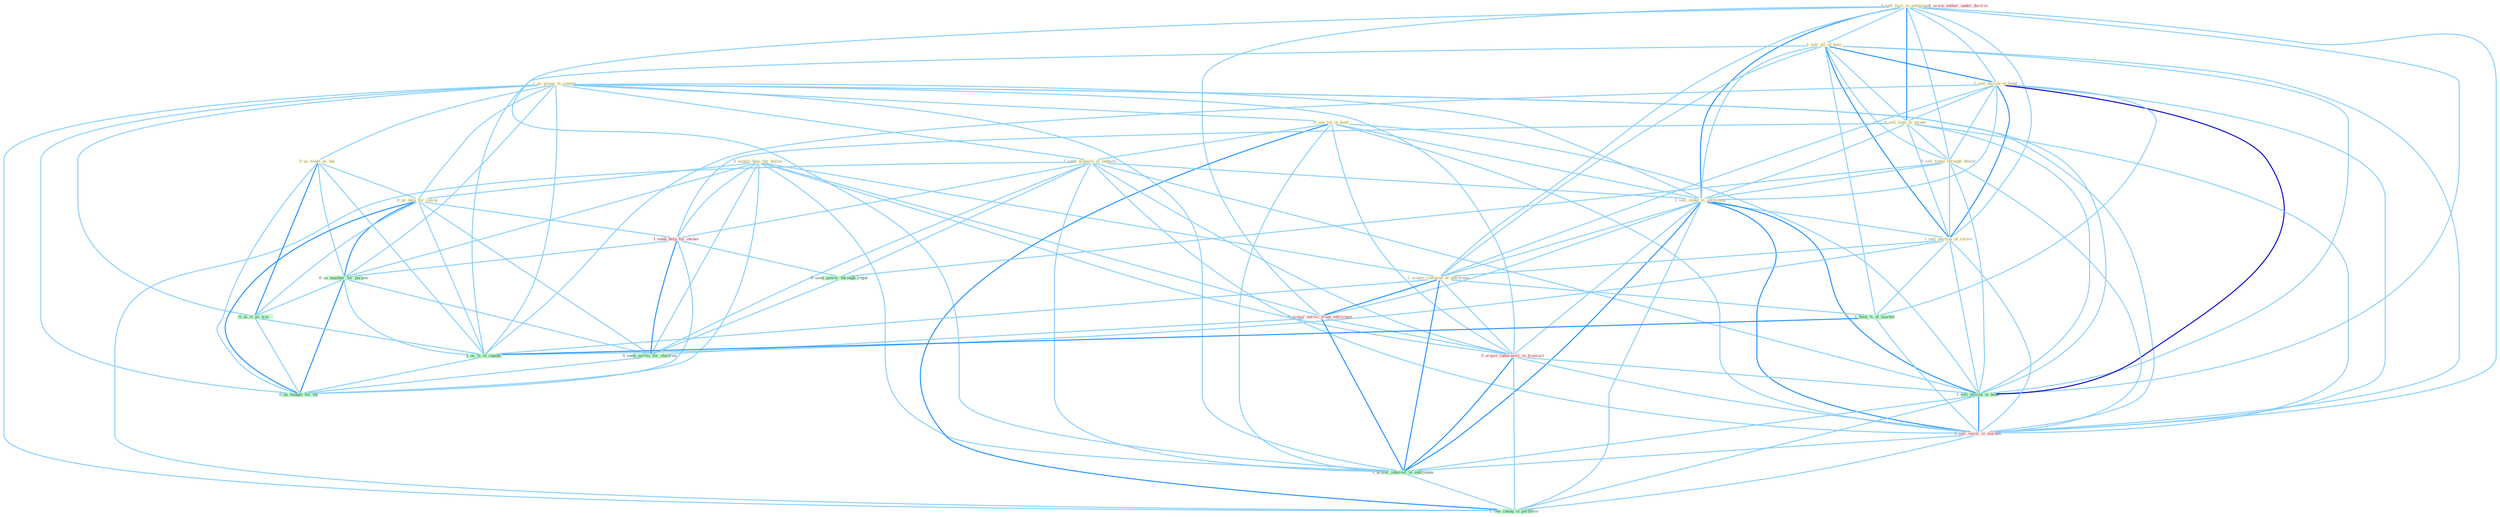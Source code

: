 Graph G{ 
    node
    [shape=polygon,style=filled,width=.5,height=.06,color="#BDFCC9",fixedsize=true,fontsize=4,
    fontcolor="#2f4f4f"];
    {node
    [color="#ffffe0", fontcolor="#8b7d6b"] "1_us_group_in_countri " "0_sell_facil_to_entitynam " "1_sell_all_of_busi " "1_sell_billion_of_bond " "0_acquir_busi_for_dollar " "0_see_lot_in_kind " "0_sell_loan_to_owner " "1_seek_acquisit_in_industri " "0_sell_some_through_dealer " "1_sell_stake_in_entitynam " "1_sell_portion_of_receiv " "1_acquir_remaind_of_entitynam " "0_us_trade_as_boi " "0_us_data_for_calcul "}
{node [color="#fff0f5", fontcolor="#b22222"] "1_seek_help_for_owner " "0_acquir_servic_from_entitynam " "0_acquir_laboratori_in_transact " "1_usurp_author_under_doctrin " "0_sell_secur_in_market "}
edge [color="#B0E2FF"];

	"1_us_group_in_countri " -- "0_see_lot_in_kind " [w="1", color="#87cefa" ];
	"1_us_group_in_countri " -- "1_seek_acquisit_in_industri " [w="1", color="#87cefa" ];
	"1_us_group_in_countri " -- "1_sell_stake_in_entitynam " [w="1", color="#87cefa" ];
	"1_us_group_in_countri " -- "0_us_trade_as_boi " [w="1", color="#87cefa" ];
	"1_us_group_in_countri " -- "0_us_data_for_calcul " [w="1", color="#87cefa" ];
	"1_us_group_in_countri " -- "0_us_number_for_purpos " [w="1", color="#87cefa" ];
	"1_us_group_in_countri " -- "0_acquir_laboratori_in_transact " [w="1", color="#87cefa" ];
	"1_us_group_in_countri " -- "1_sell_billion_in_bond " [w="1", color="#87cefa" ];
	"1_us_group_in_countri " -- "0_us_it_as_wai " [w="1", color="#87cefa" ];
	"1_us_group_in_countri " -- "1_us_%_of_capabl " [w="1", color="#87cefa" ];
	"1_us_group_in_countri " -- "0_sell_secur_in_market " [w="1", color="#87cefa" ];
	"1_us_group_in_countri " -- "1_acquir_interest_in_entitynam " [w="1", color="#87cefa" ];
	"1_us_group_in_countri " -- "1_see_chang_in_portfolio " [w="1", color="#87cefa" ];
	"1_us_group_in_countri " -- "0_us_budget_for_thi " [w="1", color="#87cefa" ];
	"0_sell_facil_to_entitynam " -- "1_sell_all_of_busi " [w="1", color="#87cefa" ];
	"0_sell_facil_to_entitynam " -- "1_sell_billion_of_bond " [w="1", color="#87cefa" ];
	"0_sell_facil_to_entitynam " -- "0_sell_loan_to_owner " [w="2", color="#1e90ff" , len=0.8];
	"0_sell_facil_to_entitynam " -- "0_sell_some_through_dealer " [w="1", color="#87cefa" ];
	"0_sell_facil_to_entitynam " -- "1_sell_stake_in_entitynam " [w="2", color="#1e90ff" , len=0.8];
	"0_sell_facil_to_entitynam " -- "1_sell_portion_of_receiv " [w="1", color="#87cefa" ];
	"0_sell_facil_to_entitynam " -- "1_acquir_remaind_of_entitynam " [w="1", color="#87cefa" ];
	"0_sell_facil_to_entitynam " -- "0_acquir_servic_from_entitynam " [w="1", color="#87cefa" ];
	"0_sell_facil_to_entitynam " -- "1_sell_billion_in_bond " [w="1", color="#87cefa" ];
	"0_sell_facil_to_entitynam " -- "0_sell_secur_in_market " [w="1", color="#87cefa" ];
	"0_sell_facil_to_entitynam " -- "1_acquir_interest_in_entitynam " [w="1", color="#87cefa" ];
	"1_sell_all_of_busi " -- "1_sell_billion_of_bond " [w="2", color="#1e90ff" , len=0.8];
	"1_sell_all_of_busi " -- "0_sell_loan_to_owner " [w="1", color="#87cefa" ];
	"1_sell_all_of_busi " -- "0_sell_some_through_dealer " [w="1", color="#87cefa" ];
	"1_sell_all_of_busi " -- "1_sell_stake_in_entitynam " [w="1", color="#87cefa" ];
	"1_sell_all_of_busi " -- "1_sell_portion_of_receiv " [w="2", color="#1e90ff" , len=0.8];
	"1_sell_all_of_busi " -- "1_acquir_remaind_of_entitynam " [w="1", color="#87cefa" ];
	"1_sell_all_of_busi " -- "1_hold_%_of_market " [w="1", color="#87cefa" ];
	"1_sell_all_of_busi " -- "1_sell_billion_in_bond " [w="1", color="#87cefa" ];
	"1_sell_all_of_busi " -- "1_us_%_of_capabl " [w="1", color="#87cefa" ];
	"1_sell_all_of_busi " -- "0_sell_secur_in_market " [w="1", color="#87cefa" ];
	"1_sell_billion_of_bond " -- "0_sell_loan_to_owner " [w="1", color="#87cefa" ];
	"1_sell_billion_of_bond " -- "0_sell_some_through_dealer " [w="1", color="#87cefa" ];
	"1_sell_billion_of_bond " -- "1_sell_stake_in_entitynam " [w="1", color="#87cefa" ];
	"1_sell_billion_of_bond " -- "1_sell_portion_of_receiv " [w="2", color="#1e90ff" , len=0.8];
	"1_sell_billion_of_bond " -- "1_acquir_remaind_of_entitynam " [w="1", color="#87cefa" ];
	"1_sell_billion_of_bond " -- "1_hold_%_of_market " [w="1", color="#87cefa" ];
	"1_sell_billion_of_bond " -- "1_sell_billion_in_bond " [w="3", color="#0000cd" , len=0.6];
	"1_sell_billion_of_bond " -- "1_us_%_of_capabl " [w="1", color="#87cefa" ];
	"1_sell_billion_of_bond " -- "0_sell_secur_in_market " [w="1", color="#87cefa" ];
	"0_acquir_busi_for_dollar " -- "1_acquir_remaind_of_entitynam " [w="1", color="#87cefa" ];
	"0_acquir_busi_for_dollar " -- "0_us_data_for_calcul " [w="1", color="#87cefa" ];
	"0_acquir_busi_for_dollar " -- "1_seek_help_for_owner " [w="1", color="#87cefa" ];
	"0_acquir_busi_for_dollar " -- "0_acquir_servic_from_entitynam " [w="1", color="#87cefa" ];
	"0_acquir_busi_for_dollar " -- "0_us_number_for_purpos " [w="1", color="#87cefa" ];
	"0_acquir_busi_for_dollar " -- "0_acquir_laboratori_in_transact " [w="1", color="#87cefa" ];
	"0_acquir_busi_for_dollar " -- "1_acquir_interest_in_entitynam " [w="1", color="#87cefa" ];
	"0_acquir_busi_for_dollar " -- "0_seek_servic_for_children " [w="1", color="#87cefa" ];
	"0_acquir_busi_for_dollar " -- "0_us_budget_for_thi " [w="1", color="#87cefa" ];
	"0_see_lot_in_kind " -- "1_seek_acquisit_in_industri " [w="1", color="#87cefa" ];
	"0_see_lot_in_kind " -- "1_sell_stake_in_entitynam " [w="1", color="#87cefa" ];
	"0_see_lot_in_kind " -- "0_acquir_laboratori_in_transact " [w="1", color="#87cefa" ];
	"0_see_lot_in_kind " -- "1_sell_billion_in_bond " [w="1", color="#87cefa" ];
	"0_see_lot_in_kind " -- "0_sell_secur_in_market " [w="1", color="#87cefa" ];
	"0_see_lot_in_kind " -- "1_acquir_interest_in_entitynam " [w="1", color="#87cefa" ];
	"0_see_lot_in_kind " -- "1_see_chang_in_portfolio " [w="2", color="#1e90ff" , len=0.8];
	"0_sell_loan_to_owner " -- "0_sell_some_through_dealer " [w="1", color="#87cefa" ];
	"0_sell_loan_to_owner " -- "1_sell_stake_in_entitynam " [w="1", color="#87cefa" ];
	"0_sell_loan_to_owner " -- "1_sell_portion_of_receiv " [w="1", color="#87cefa" ];
	"0_sell_loan_to_owner " -- "1_seek_help_for_owner " [w="1", color="#87cefa" ];
	"0_sell_loan_to_owner " -- "1_sell_billion_in_bond " [w="1", color="#87cefa" ];
	"0_sell_loan_to_owner " -- "0_sell_secur_in_market " [w="1", color="#87cefa" ];
	"1_seek_acquisit_in_industri " -- "1_sell_stake_in_entitynam " [w="1", color="#87cefa" ];
	"1_seek_acquisit_in_industri " -- "1_seek_help_for_owner " [w="1", color="#87cefa" ];
	"1_seek_acquisit_in_industri " -- "0_seek_power_through_regul " [w="1", color="#87cefa" ];
	"1_seek_acquisit_in_industri " -- "0_acquir_laboratori_in_transact " [w="1", color="#87cefa" ];
	"1_seek_acquisit_in_industri " -- "1_sell_billion_in_bond " [w="1", color="#87cefa" ];
	"1_seek_acquisit_in_industri " -- "0_sell_secur_in_market " [w="1", color="#87cefa" ];
	"1_seek_acquisit_in_industri " -- "1_acquir_interest_in_entitynam " [w="1", color="#87cefa" ];
	"1_seek_acquisit_in_industri " -- "0_seek_servic_for_children " [w="1", color="#87cefa" ];
	"1_seek_acquisit_in_industri " -- "1_see_chang_in_portfolio " [w="1", color="#87cefa" ];
	"0_sell_some_through_dealer " -- "1_sell_stake_in_entitynam " [w="1", color="#87cefa" ];
	"0_sell_some_through_dealer " -- "1_sell_portion_of_receiv " [w="1", color="#87cefa" ];
	"0_sell_some_through_dealer " -- "0_seek_power_through_regul " [w="1", color="#87cefa" ];
	"0_sell_some_through_dealer " -- "1_sell_billion_in_bond " [w="1", color="#87cefa" ];
	"0_sell_some_through_dealer " -- "0_sell_secur_in_market " [w="1", color="#87cefa" ];
	"1_sell_stake_in_entitynam " -- "1_sell_portion_of_receiv " [w="1", color="#87cefa" ];
	"1_sell_stake_in_entitynam " -- "1_acquir_remaind_of_entitynam " [w="1", color="#87cefa" ];
	"1_sell_stake_in_entitynam " -- "0_acquir_servic_from_entitynam " [w="1", color="#87cefa" ];
	"1_sell_stake_in_entitynam " -- "0_acquir_laboratori_in_transact " [w="1", color="#87cefa" ];
	"1_sell_stake_in_entitynam " -- "1_sell_billion_in_bond " [w="2", color="#1e90ff" , len=0.8];
	"1_sell_stake_in_entitynam " -- "0_sell_secur_in_market " [w="2", color="#1e90ff" , len=0.8];
	"1_sell_stake_in_entitynam " -- "1_acquir_interest_in_entitynam " [w="2", color="#1e90ff" , len=0.8];
	"1_sell_stake_in_entitynam " -- "1_see_chang_in_portfolio " [w="1", color="#87cefa" ];
	"1_sell_portion_of_receiv " -- "1_acquir_remaind_of_entitynam " [w="1", color="#87cefa" ];
	"1_sell_portion_of_receiv " -- "1_hold_%_of_market " [w="1", color="#87cefa" ];
	"1_sell_portion_of_receiv " -- "1_sell_billion_in_bond " [w="1", color="#87cefa" ];
	"1_sell_portion_of_receiv " -- "1_us_%_of_capabl " [w="1", color="#87cefa" ];
	"1_sell_portion_of_receiv " -- "0_sell_secur_in_market " [w="1", color="#87cefa" ];
	"1_acquir_remaind_of_entitynam " -- "0_acquir_servic_from_entitynam " [w="2", color="#1e90ff" , len=0.8];
	"1_acquir_remaind_of_entitynam " -- "1_hold_%_of_market " [w="1", color="#87cefa" ];
	"1_acquir_remaind_of_entitynam " -- "0_acquir_laboratori_in_transact " [w="1", color="#87cefa" ];
	"1_acquir_remaind_of_entitynam " -- "1_us_%_of_capabl " [w="1", color="#87cefa" ];
	"1_acquir_remaind_of_entitynam " -- "1_acquir_interest_in_entitynam " [w="2", color="#1e90ff" , len=0.8];
	"0_us_trade_as_boi " -- "0_us_data_for_calcul " [w="1", color="#87cefa" ];
	"0_us_trade_as_boi " -- "0_us_number_for_purpos " [w="1", color="#87cefa" ];
	"0_us_trade_as_boi " -- "0_us_it_as_wai " [w="2", color="#1e90ff" , len=0.8];
	"0_us_trade_as_boi " -- "1_us_%_of_capabl " [w="1", color="#87cefa" ];
	"0_us_trade_as_boi " -- "0_us_budget_for_thi " [w="1", color="#87cefa" ];
	"0_us_data_for_calcul " -- "1_seek_help_for_owner " [w="1", color="#87cefa" ];
	"0_us_data_for_calcul " -- "0_us_number_for_purpos " [w="2", color="#1e90ff" , len=0.8];
	"0_us_data_for_calcul " -- "0_us_it_as_wai " [w="1", color="#87cefa" ];
	"0_us_data_for_calcul " -- "1_us_%_of_capabl " [w="1", color="#87cefa" ];
	"0_us_data_for_calcul " -- "0_seek_servic_for_children " [w="1", color="#87cefa" ];
	"0_us_data_for_calcul " -- "0_us_budget_for_thi " [w="2", color="#1e90ff" , len=0.8];
	"1_seek_help_for_owner " -- "0_seek_power_through_regul " [w="1", color="#87cefa" ];
	"1_seek_help_for_owner " -- "0_us_number_for_purpos " [w="1", color="#87cefa" ];
	"1_seek_help_for_owner " -- "0_seek_servic_for_children " [w="2", color="#1e90ff" , len=0.8];
	"1_seek_help_for_owner " -- "0_us_budget_for_thi " [w="1", color="#87cefa" ];
	"0_acquir_servic_from_entitynam " -- "0_acquir_laboratori_in_transact " [w="1", color="#87cefa" ];
	"0_acquir_servic_from_entitynam " -- "1_acquir_interest_in_entitynam " [w="2", color="#1e90ff" , len=0.8];
	"0_acquir_servic_from_entitynam " -- "0_seek_servic_for_children " [w="1", color="#87cefa" ];
	"1_hold_%_of_market " -- "1_us_%_of_capabl " [w="2", color="#1e90ff" , len=0.8];
	"1_hold_%_of_market " -- "0_sell_secur_in_market " [w="1", color="#87cefa" ];
	"0_seek_power_through_regul " -- "0_seek_servic_for_children " [w="1", color="#87cefa" ];
	"0_us_number_for_purpos " -- "0_us_it_as_wai " [w="1", color="#87cefa" ];
	"0_us_number_for_purpos " -- "1_us_%_of_capabl " [w="1", color="#87cefa" ];
	"0_us_number_for_purpos " -- "0_seek_servic_for_children " [w="1", color="#87cefa" ];
	"0_us_number_for_purpos " -- "0_us_budget_for_thi " [w="2", color="#1e90ff" , len=0.8];
	"0_acquir_laboratori_in_transact " -- "1_sell_billion_in_bond " [w="1", color="#87cefa" ];
	"0_acquir_laboratori_in_transact " -- "0_sell_secur_in_market " [w="1", color="#87cefa" ];
	"0_acquir_laboratori_in_transact " -- "1_acquir_interest_in_entitynam " [w="2", color="#1e90ff" , len=0.8];
	"0_acquir_laboratori_in_transact " -- "1_see_chang_in_portfolio " [w="1", color="#87cefa" ];
	"1_sell_billion_in_bond " -- "0_sell_secur_in_market " [w="2", color="#1e90ff" , len=0.8];
	"1_sell_billion_in_bond " -- "1_acquir_interest_in_entitynam " [w="1", color="#87cefa" ];
	"1_sell_billion_in_bond " -- "1_see_chang_in_portfolio " [w="1", color="#87cefa" ];
	"0_us_it_as_wai " -- "1_us_%_of_capabl " [w="1", color="#87cefa" ];
	"0_us_it_as_wai " -- "0_us_budget_for_thi " [w="1", color="#87cefa" ];
	"1_us_%_of_capabl " -- "0_us_budget_for_thi " [w="1", color="#87cefa" ];
	"0_sell_secur_in_market " -- "1_acquir_interest_in_entitynam " [w="1", color="#87cefa" ];
	"0_sell_secur_in_market " -- "1_see_chang_in_portfolio " [w="1", color="#87cefa" ];
	"1_acquir_interest_in_entitynam " -- "1_see_chang_in_portfolio " [w="1", color="#87cefa" ];
	"0_seek_servic_for_children " -- "0_us_budget_for_thi " [w="1", color="#87cefa" ];
}